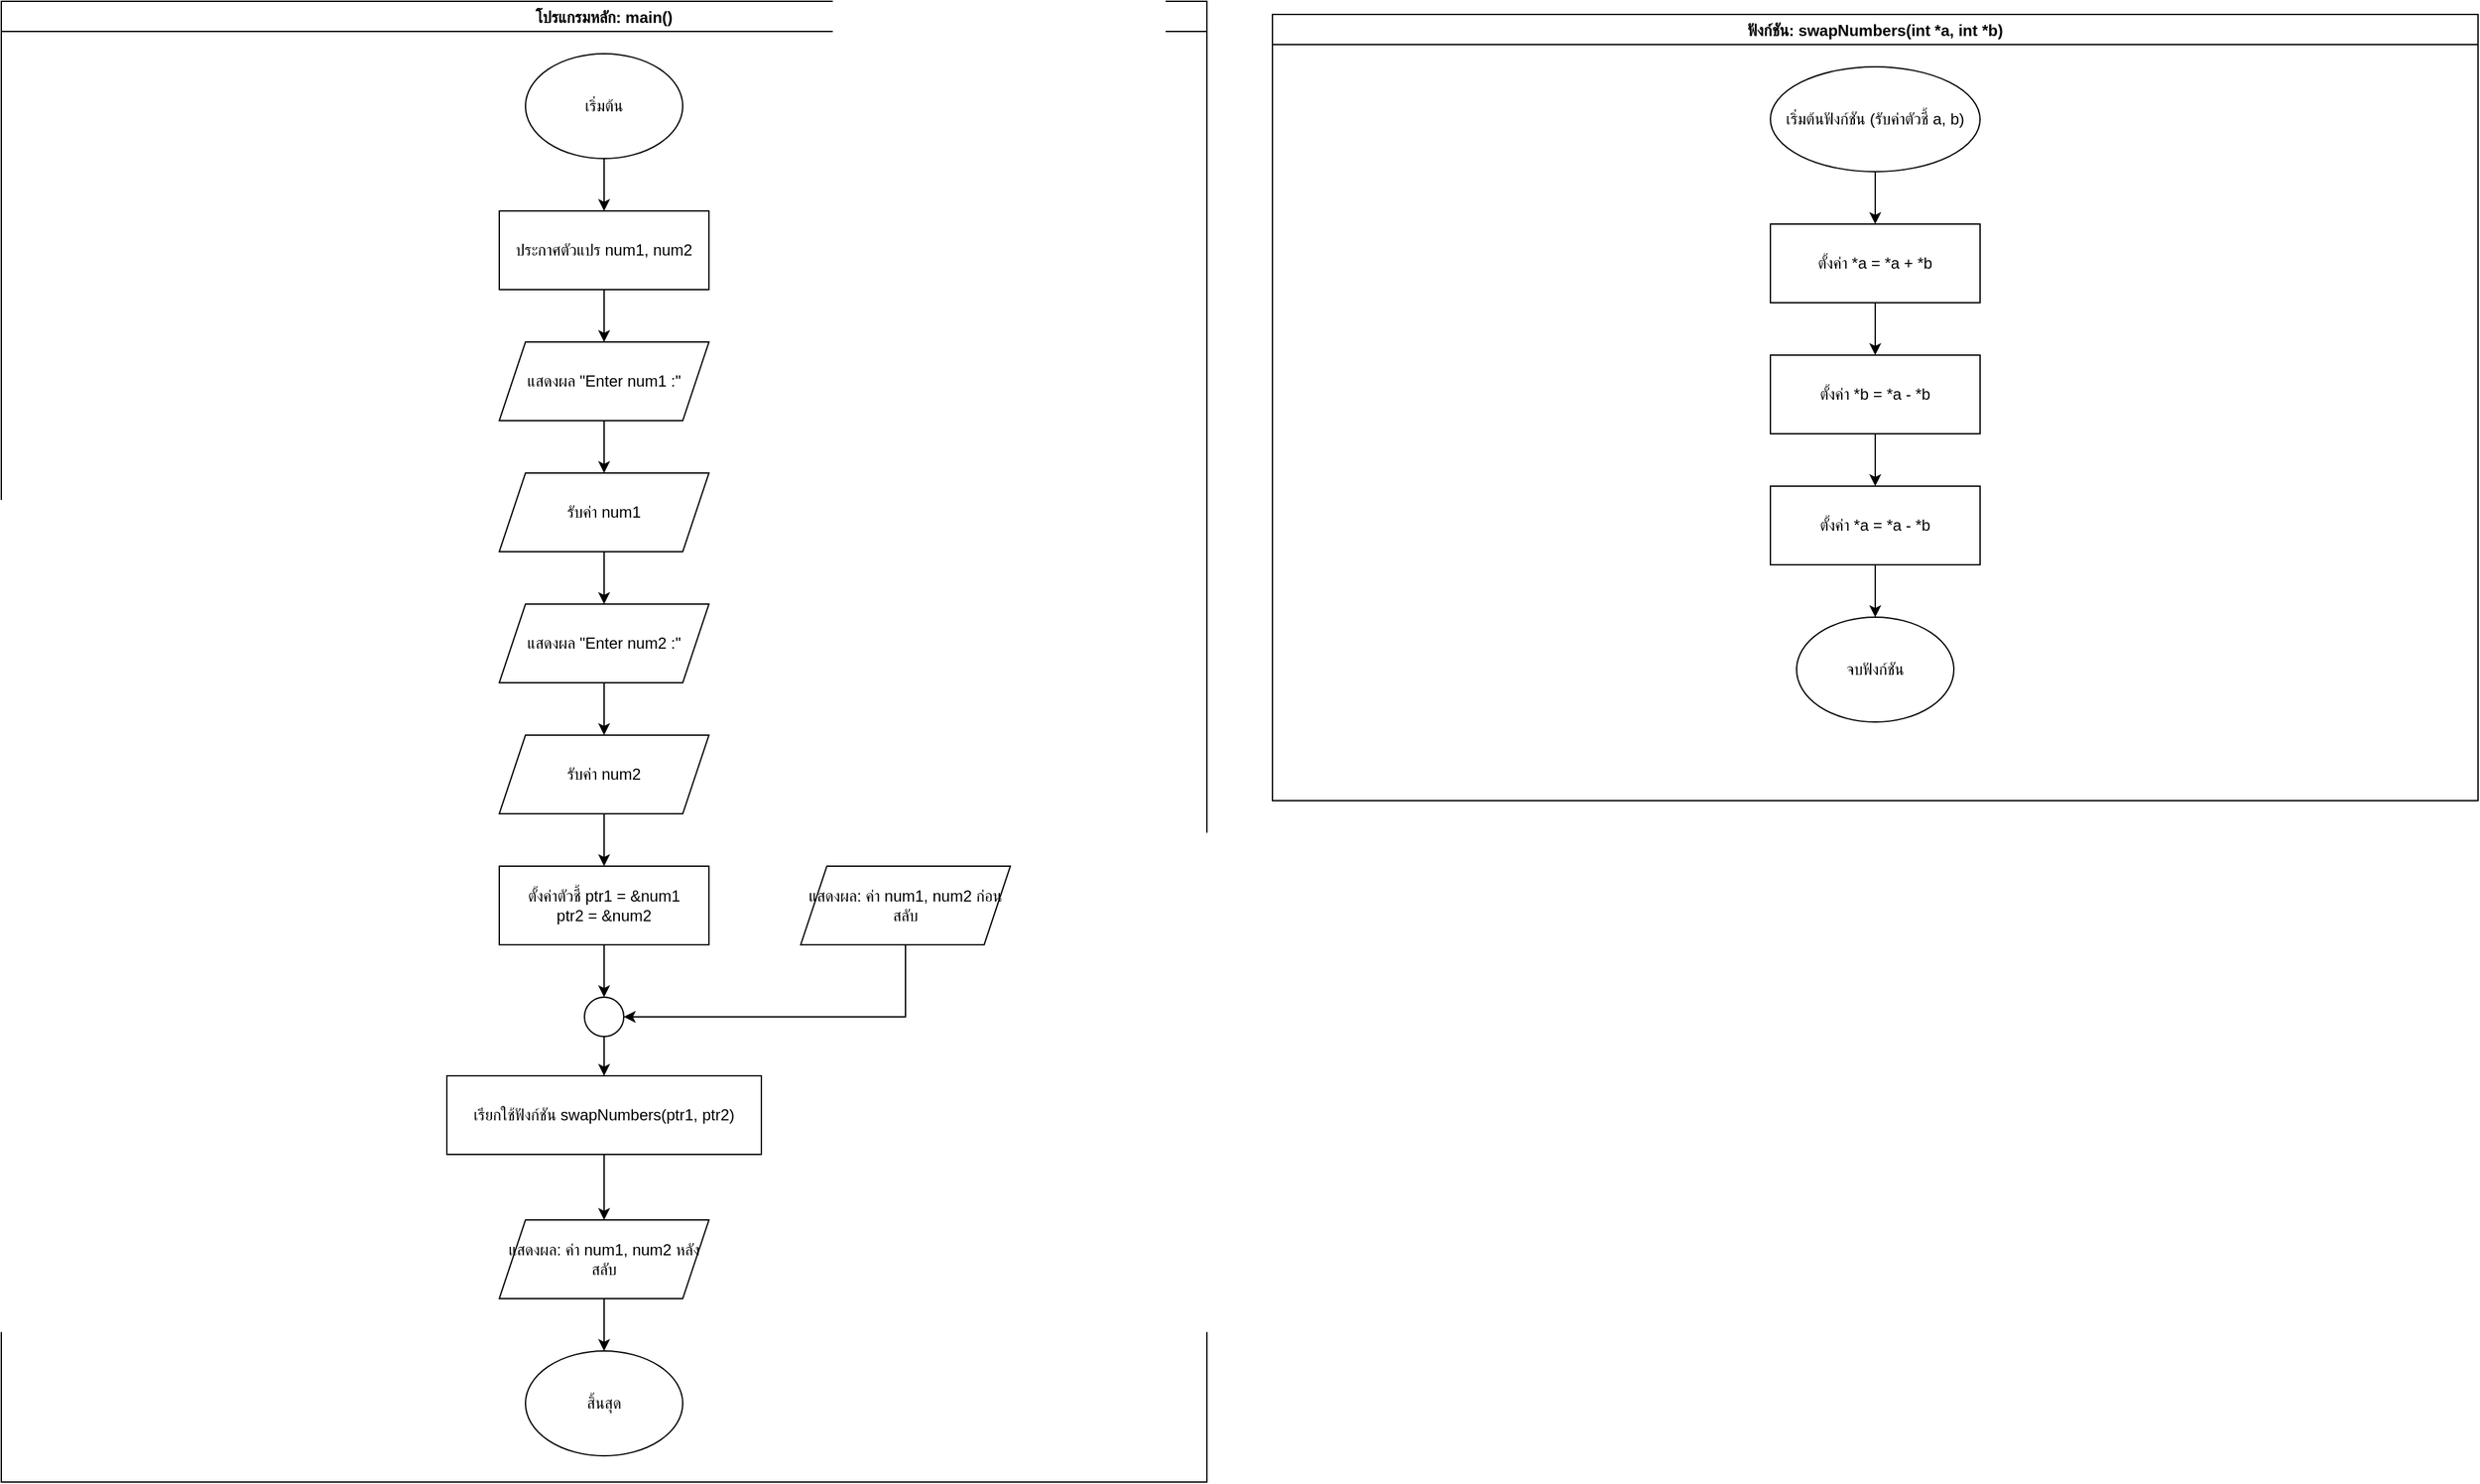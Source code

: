 <mxfile version="28.2.5">
  <diagram name="Page-1" id="j-Pik4dKBkG6EGa7Eyab">
    <mxGraphModel grid="1" page="1" gridSize="10" guides="1" tooltips="1" connect="1" arrows="1" fold="1" pageScale="1" pageWidth="850" pageHeight="1100" math="0" shadow="0">
      <root>
        <mxCell id="0" />
        <mxCell id="1" parent="0" />
        <mxCell id="main-0" value="โปรแกรมหลัก: main()" style="swimlane;startSize=23;" vertex="1" parent="1">
          <mxGeometry x="40" y="40" width="920" height="1130" as="geometry" />
        </mxCell>
        <mxCell id="main-start" value="เริ่มต้น" style="ellipse;whiteSpace=wrap;html=1;" vertex="1" parent="main-0">
          <mxGeometry x="400" y="40" width="120" height="80" as="geometry" />
        </mxCell>
        <mxCell id="main-edge-1" value="" style="endArrow=classic;html=1;rounded=0;" edge="1" parent="main-0" source="main-start">
          <mxGeometry width="50" height="50" relative="1" as="geometry">
            <mxPoint x="460" y="120" as="sourcePoint" />
            <mxPoint x="460" y="160" as="targetPoint" />
          </mxGeometry>
        </mxCell>
        <mxCell id="main-proc-1" value="ประกาศตัวแปร num1, num2" style="rounded=0;whiteSpace=wrap;html=1;" vertex="1" parent="main-0">
          <mxGeometry x="380" y="160" width="160" height="60" as="geometry" />
        </mxCell>
        <mxCell id="main-edge-2" value="" style="endArrow=classic;html=1;rounded=0;" edge="1" parent="main-0" source="main-proc-1">
          <mxGeometry width="50" height="50" relative="1" as="geometry">
            <mxPoint x="460" y="220" as="sourcePoint" />
            <mxPoint x="460" y="260" as="targetPoint" />
          </mxGeometry>
        </mxCell>
        <mxCell id="main-io-1" value="แสดงผล &quot;Enter num1 :&quot;" style="shape=parallelogram;perimeter=parallelogramPerimeter;whiteSpace=wrap;html=1;fixedSize=1;" vertex="1" parent="main-0">
          <mxGeometry x="380" y="260" width="160" height="60" as="geometry" />
        </mxCell>
        <mxCell id="main-edge-3" value="" style="endArrow=classic;html=1;rounded=0;" edge="1" parent="main-0" source="main-io-1">
          <mxGeometry width="50" height="50" relative="1" as="geometry">
            <mxPoint x="460" y="320" as="sourcePoint" />
            <mxPoint x="460" y="360" as="targetPoint" />
          </mxGeometry>
        </mxCell>
        <mxCell id="main-io-2" value="รับค่า num1" style="shape=parallelogram;perimeter=parallelogramPerimeter;whiteSpace=wrap;html=1;fixedSize=1;" vertex="1" parent="main-0">
          <mxGeometry x="380" y="360" width="160" height="60" as="geometry" />
        </mxCell>
        <mxCell id="main-edge-4" value="" style="endArrow=classic;html=1;rounded=0;" edge="1" parent="main-0" source="main-io-2">
          <mxGeometry width="50" height="50" relative="1" as="geometry">
            <mxPoint x="460" y="420" as="sourcePoint" />
            <mxPoint x="460" y="460" as="targetPoint" />
          </mxGeometry>
        </mxCell>
        <mxCell id="main-io-3" value="แสดงผล &quot;Enter num2 :&quot;" style="shape=parallelogram;perimeter=parallelogramPerimeter;whiteSpace=wrap;html=1;fixedSize=1;" vertex="1" parent="main-0">
          <mxGeometry x="380" y="460" width="160" height="60" as="geometry" />
        </mxCell>
        <mxCell id="main-edge-5" value="" style="endArrow=classic;html=1;rounded=0;" edge="1" parent="main-0" source="main-io-3">
          <mxGeometry width="50" height="50" relative="1" as="geometry">
            <mxPoint x="460" y="520" as="sourcePoint" />
            <mxPoint x="460" y="560" as="targetPoint" />
          </mxGeometry>
        </mxCell>
        <mxCell id="main-io-4" value="รับค่า num2" style="shape=parallelogram;perimeter=parallelogramPerimeter;whiteSpace=wrap;html=1;fixedSize=1;" vertex="1" parent="main-0">
          <mxGeometry x="380" y="560" width="160" height="60" as="geometry" />
        </mxCell>
        <mxCell id="main-edge-6" value="" style="endArrow=classic;html=1;rounded=0;" edge="1" parent="main-0" source="main-io-4">
          <mxGeometry width="50" height="50" relative="1" as="geometry">
            <mxPoint x="460" y="620" as="sourcePoint" />
            <mxPoint x="460" y="660" as="targetPoint" />
          </mxGeometry>
        </mxCell>
        <mxCell id="H30DcwyFFr_nYNTAF1Y1-11" value="" style="edgeStyle=orthogonalEdgeStyle;rounded=0;orthogonalLoop=1;jettySize=auto;html=1;entryX=0.5;entryY=0;entryDx=0;entryDy=0;" edge="1" parent="main-0" source="main-proc-2" target="H30DcwyFFr_nYNTAF1Y1-1">
          <mxGeometry relative="1" as="geometry" />
        </mxCell>
        <mxCell id="main-proc-2" value="ตั้งค่าตัวชี้ ptr1 = &amp;num1&lt;br&gt;ptr2 = &amp;num2" style="rounded=0;whiteSpace=wrap;html=1;" vertex="1" parent="main-0">
          <mxGeometry x="380" y="660" width="160" height="60" as="geometry" />
        </mxCell>
        <mxCell id="H30DcwyFFr_nYNTAF1Y1-2" value="" style="edgeStyle=orthogonalEdgeStyle;rounded=0;orthogonalLoop=1;jettySize=auto;html=1;" edge="1" parent="main-0" source="main-io-5" target="H30DcwyFFr_nYNTAF1Y1-1">
          <mxGeometry relative="1" as="geometry">
            <Array as="points">
              <mxPoint x="690" y="775" />
            </Array>
          </mxGeometry>
        </mxCell>
        <mxCell id="main-io-5" value="แสดงผล: ค่า num1, num2 ก่อนสลับ" style="shape=parallelogram;perimeter=parallelogramPerimeter;whiteSpace=wrap;html=1;fixedSize=1;" vertex="1" parent="main-0">
          <mxGeometry x="610" y="660" width="160" height="60" as="geometry" />
        </mxCell>
        <mxCell id="H30DcwyFFr_nYNTAF1Y1-10" value="" style="edgeStyle=orthogonalEdgeStyle;rounded=0;orthogonalLoop=1;jettySize=auto;html=1;" edge="1" parent="main-0" source="main-io-6" target="main-stop">
          <mxGeometry relative="1" as="geometry" />
        </mxCell>
        <mxCell id="main-io-6" value="แสดงผล: ค่า num1, num2 หลังสลับ" style="shape=parallelogram;perimeter=parallelogramPerimeter;whiteSpace=wrap;html=1;fixedSize=1;" vertex="1" parent="main-0">
          <mxGeometry x="380" y="930" width="160" height="60" as="geometry" />
        </mxCell>
        <mxCell id="main-stop" value="สิ้นสุด" style="ellipse;whiteSpace=wrap;html=1;" vertex="1" parent="main-0">
          <mxGeometry x="400" y="1030" width="120" height="80" as="geometry" />
        </mxCell>
        <mxCell id="H30DcwyFFr_nYNTAF1Y1-12" value="" style="edgeStyle=orthogonalEdgeStyle;rounded=0;orthogonalLoop=1;jettySize=auto;html=1;" edge="1" parent="main-0" source="H30DcwyFFr_nYNTAF1Y1-1" target="H30DcwyFFr_nYNTAF1Y1-6">
          <mxGeometry relative="1" as="geometry" />
        </mxCell>
        <mxCell id="H30DcwyFFr_nYNTAF1Y1-1" value="" style="ellipse;whiteSpace=wrap;html=1;aspect=fixed;" vertex="1" parent="main-0">
          <mxGeometry x="445" y="760" width="30" height="30" as="geometry" />
        </mxCell>
        <mxCell id="H30DcwyFFr_nYNTAF1Y1-9" value="" style="edgeStyle=orthogonalEdgeStyle;rounded=0;orthogonalLoop=1;jettySize=auto;html=1;" edge="1" parent="main-0" source="H30DcwyFFr_nYNTAF1Y1-6" target="main-io-6">
          <mxGeometry relative="1" as="geometry" />
        </mxCell>
        <mxCell id="H30DcwyFFr_nYNTAF1Y1-6" value="&lt;span&gt;เรียกใช้ฟังก์ชัน swapNumbers(ptr1, ptr2)&lt;/span&gt;" style="rounded=0;whiteSpace=wrap;html=1;" vertex="1" parent="main-0">
          <mxGeometry x="340" y="820" width="240" height="60" as="geometry" />
        </mxCell>
        <mxCell id="func-0" value="ฟังก์ชัน: swapNumbers(int *a, int *b)" style="swimlane;startSize=23;" vertex="1" parent="1">
          <mxGeometry x="1010" y="50" width="920" height="600" as="geometry" />
        </mxCell>
        <mxCell id="func-start" value="เริ่มต้นฟังก์ชัน (รับค่าตัวชี้ a, b)" style="ellipse;whiteSpace=wrap;html=1;" vertex="1" parent="func-0">
          <mxGeometry x="380" y="40" width="160" height="80" as="geometry" />
        </mxCell>
        <mxCell id="func-edge-1" value="" style="endArrow=classic;html=1;rounded=0;" edge="1" parent="func-0" source="func-start">
          <mxGeometry width="50" height="50" relative="1" as="geometry">
            <mxPoint x="460" y="120" as="sourcePoint" />
            <mxPoint x="460" y="160" as="targetPoint" />
          </mxGeometry>
        </mxCell>
        <mxCell id="func-proc-1" value="ตั้งค่า *a = *a + *b" style="rounded=0;whiteSpace=wrap;html=1;" vertex="1" parent="func-0">
          <mxGeometry x="380" y="160" width="160" height="60" as="geometry" />
        </mxCell>
        <mxCell id="func-edge-2" value="" style="endArrow=classic;html=1;rounded=0;" edge="1" parent="func-0" source="func-proc-1">
          <mxGeometry width="50" height="50" relative="1" as="geometry">
            <mxPoint x="460" y="220" as="sourcePoint" />
            <mxPoint x="460" y="260" as="targetPoint" />
          </mxGeometry>
        </mxCell>
        <mxCell id="func-proc-2" value="ตั้งค่า *b = *a - *b" style="rounded=0;whiteSpace=wrap;html=1;" vertex="1" parent="func-0">
          <mxGeometry x="380" y="260" width="160" height="60" as="geometry" />
        </mxCell>
        <mxCell id="func-edge-3" value="" style="endArrow=classic;html=1;rounded=0;" edge="1" parent="func-0" source="func-proc-2">
          <mxGeometry width="50" height="50" relative="1" as="geometry">
            <mxPoint x="460" y="320" as="sourcePoint" />
            <mxPoint x="460" y="360" as="targetPoint" />
          </mxGeometry>
        </mxCell>
        <mxCell id="func-proc-3" value="ตั้งค่า *a = *a - *b" style="rounded=0;whiteSpace=wrap;html=1;" vertex="1" parent="func-0">
          <mxGeometry x="380" y="360" width="160" height="60" as="geometry" />
        </mxCell>
        <mxCell id="func-edge-4" value="" style="endArrow=classic;html=1;rounded=0;" edge="1" parent="func-0" source="func-proc-3">
          <mxGeometry width="50" height="50" relative="1" as="geometry">
            <mxPoint x="460" y="420" as="sourcePoint" />
            <mxPoint x="460" y="460" as="targetPoint" />
          </mxGeometry>
        </mxCell>
        <mxCell id="func-stop" value="จบฟังก์ชัน" style="ellipse;whiteSpace=wrap;html=1;" vertex="1" parent="func-0">
          <mxGeometry x="400" y="460" width="120" height="80" as="geometry" />
        </mxCell>
      </root>
    </mxGraphModel>
  </diagram>
</mxfile>
